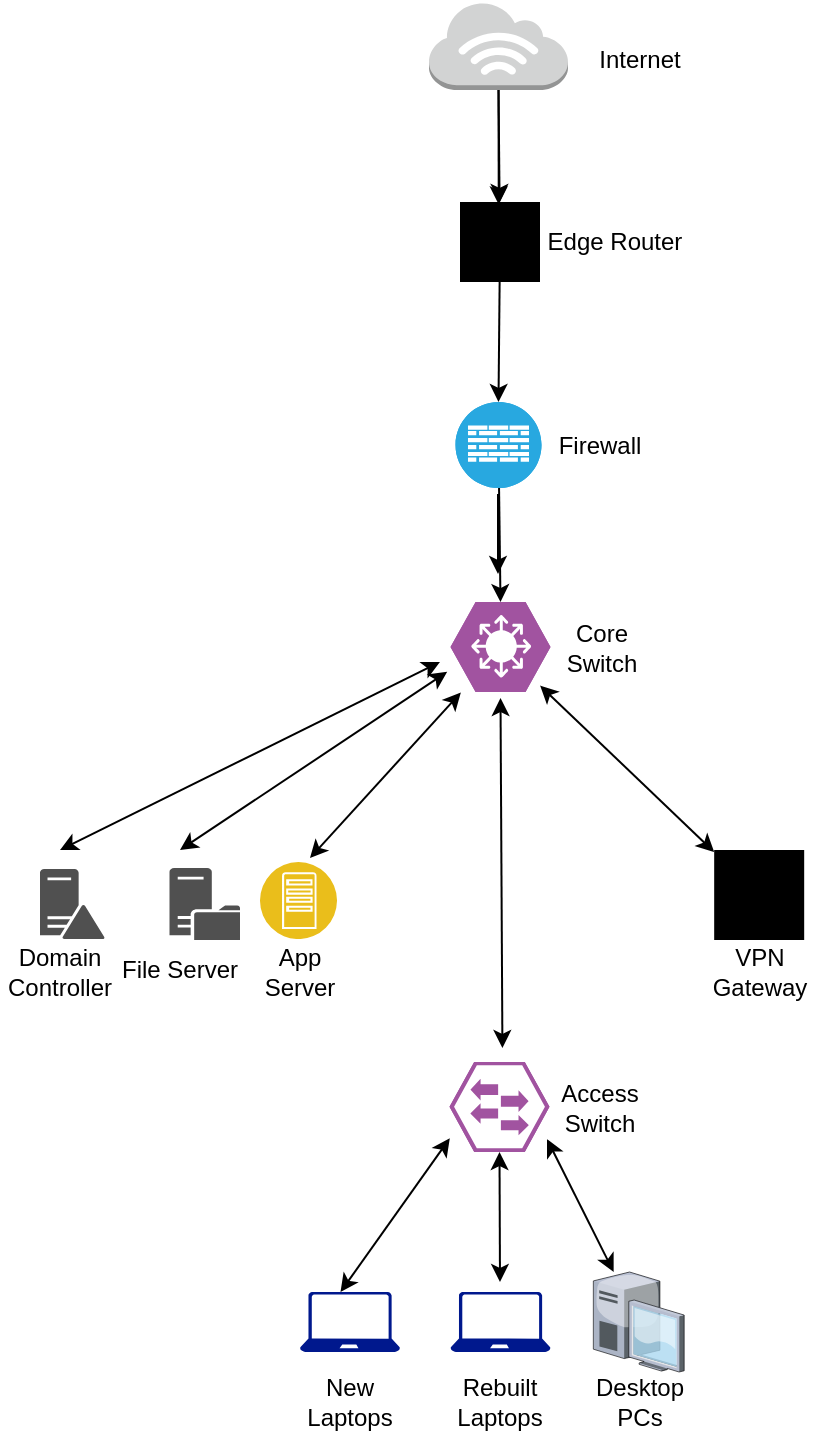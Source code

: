 <mxfile version="28.1.2">
  <diagram name="Page-1" id="G9Pzoce9l43paSHm1ECl">
    <mxGraphModel dx="1445" dy="773" grid="1" gridSize="10" guides="1" tooltips="1" connect="1" arrows="1" fold="1" page="1" pageScale="1" pageWidth="850" pageHeight="1100" math="0" shadow="0">
      <root>
        <mxCell id="0" />
        <mxCell id="1" parent="0" />
        <mxCell id="gi8R7RoCm2wsxa_REoJz-2" value="Internet" style="text;strokeColor=none;align=center;fillColor=none;html=1;verticalAlign=middle;whiteSpace=wrap;rounded=0;" parent="1" vertex="1">
          <mxGeometry x="379.59" y="54" width="60" height="30" as="geometry" />
        </mxCell>
        <mxCell id="gi8R7RoCm2wsxa_REoJz-3" value="" style="outlineConnect=0;dashed=0;verticalLabelPosition=bottom;verticalAlign=top;align=center;html=1;shape=mxgraph.aws3.internet_3;fillColor=#D2D3D3;gradientColor=none;" parent="1" vertex="1">
          <mxGeometry x="304.5" y="40" width="69.5" height="44" as="geometry" />
        </mxCell>
        <mxCell id="gi8R7RoCm2wsxa_REoJz-9" value="" style="sketch=0;verticalLabelPosition=bottom;sketch=0;aspect=fixed;html=1;verticalAlign=top;strokeColor=none;fillColor=#000000;align=center;outlineConnect=0;pointerEvents=1;shape=mxgraph.citrix2.router;" parent="1" vertex="1">
          <mxGeometry x="320" y="140" width="40" height="40" as="geometry" />
        </mxCell>
        <mxCell id="gi8R7RoCm2wsxa_REoJz-10" value="Edge Router" style="text;strokeColor=none;align=center;fillColor=none;html=1;verticalAlign=middle;whiteSpace=wrap;rounded=0;" parent="1" vertex="1">
          <mxGeometry x="348.34" y="145" width="98.75" height="30" as="geometry" />
        </mxCell>
        <mxCell id="gi8R7RoCm2wsxa_REoJz-11" value="" style="fillColor=#28A8E0;verticalLabelPosition=bottom;sketch=0;html=1;strokeColor=#ffffff;verticalAlign=top;align=center;points=[[0.145,0.145,0],[0.5,0,0],[0.855,0.145,0],[1,0.5,0],[0.855,0.855,0],[0.5,1,0],[0.145,0.855,0],[0,0.5,0]];pointerEvents=1;shape=mxgraph.cisco_safe.compositeIcon;bgIcon=ellipse;resIcon=mxgraph.cisco_safe.capability.firewall;" parent="1" vertex="1">
          <mxGeometry x="317.75" y="240" width="43" height="43" as="geometry" />
        </mxCell>
        <mxCell id="gi8R7RoCm2wsxa_REoJz-12" value="Firewall" style="text;strokeColor=none;align=center;fillColor=none;html=1;verticalAlign=middle;whiteSpace=wrap;rounded=0;" parent="1" vertex="1">
          <mxGeometry x="360" y="246.5" width="60" height="30" as="geometry" />
        </mxCell>
        <mxCell id="gi8R7RoCm2wsxa_REoJz-14" value="Core Switch" style="text;strokeColor=none;align=center;fillColor=none;html=1;verticalAlign=middle;whiteSpace=wrap;rounded=0;" parent="1" vertex="1">
          <mxGeometry x="360.75" y="347.5" width="60" height="30" as="geometry" />
        </mxCell>
        <mxCell id="gi8R7RoCm2wsxa_REoJz-15" value="" style="verticalLabelPosition=bottom;sketch=0;html=1;fillColor=#A153A0;strokeColor=#ffffff;verticalAlign=top;align=center;points=[[0,0.5,0],[0.125,0.25,0],[0.25,0,0],[0.5,0,0],[0.75,0,0],[0.875,0.25,0],[1,0.5,0],[0.875,0.75,0],[0.75,1,0],[0.5,1,0],[0.125,0.75,0]];pointerEvents=1;shape=mxgraph.cisco_safe.compositeIcon;bgIcon=mxgraph.cisco_safe.design.blank_device;resIcon=mxgraph.cisco_safe.design.l3_switch;" parent="1" vertex="1">
          <mxGeometry x="315.25" y="340" width="50" height="45" as="geometry" />
        </mxCell>
        <mxCell id="gi8R7RoCm2wsxa_REoJz-18" value="Domain Controller" style="text;strokeColor=none;align=center;fillColor=none;html=1;verticalAlign=middle;whiteSpace=wrap;rounded=0;" parent="1" vertex="1">
          <mxGeometry x="90" y="510" width="60" height="30" as="geometry" />
        </mxCell>
        <mxCell id="gi8R7RoCm2wsxa_REoJz-19" value="" style="sketch=0;pointerEvents=1;shadow=0;dashed=0;html=1;strokeColor=none;fillColor=#505050;labelPosition=center;verticalLabelPosition=bottom;verticalAlign=top;outlineConnect=0;align=center;shape=mxgraph.office.servers.file_server;" parent="1" vertex="1">
          <mxGeometry x="174.75" y="473" width="35.25" height="36" as="geometry" />
        </mxCell>
        <mxCell id="gi8R7RoCm2wsxa_REoJz-20" value="File Server" style="text;strokeColor=none;align=center;fillColor=none;html=1;verticalAlign=middle;whiteSpace=wrap;rounded=0;" parent="1" vertex="1">
          <mxGeometry x="150" y="509" width="60" height="30" as="geometry" />
        </mxCell>
        <mxCell id="gi8R7RoCm2wsxa_REoJz-23" value="" style="sketch=0;pointerEvents=1;shadow=0;dashed=0;html=1;strokeColor=none;fillColor=#505050;labelPosition=center;verticalLabelPosition=bottom;verticalAlign=top;outlineConnect=0;align=center;shape=mxgraph.office.servers.domain_controller;" parent="1" vertex="1">
          <mxGeometry x="110" y="473.5" width="32.5" height="35" as="geometry" />
        </mxCell>
        <mxCell id="gi8R7RoCm2wsxa_REoJz-25" value="" style="image;aspect=fixed;perimeter=ellipsePerimeter;html=1;align=center;shadow=0;dashed=0;fontColor=#4277BB;labelBackgroundColor=default;fontSize=12;spacingTop=3;image=img/lib/ibm/applications/app_server.svg;" parent="1" vertex="1">
          <mxGeometry x="220" y="470" width="38.5" height="38.5" as="geometry" />
        </mxCell>
        <mxCell id="FxefYaPtXIHqSpBv_Unu-31" value="App Server" style="text;strokeColor=none;align=center;fillColor=none;html=1;verticalAlign=middle;whiteSpace=wrap;rounded=0;" parent="1" vertex="1">
          <mxGeometry x="210" y="510" width="60" height="30" as="geometry" />
        </mxCell>
        <mxCell id="FxefYaPtXIHqSpBv_Unu-35" style="edgeStyle=none;rounded=0;orthogonalLoop=1;jettySize=auto;html=1;entryX=0.484;entryY=0.032;entryDx=0;entryDy=0;entryPerimeter=0;elbow=vertical;" parent="1" source="gi8R7RoCm2wsxa_REoJz-3" target="gi8R7RoCm2wsxa_REoJz-9" edge="1">
          <mxGeometry relative="1" as="geometry" />
        </mxCell>
        <mxCell id="FxefYaPtXIHqSpBv_Unu-36" style="edgeStyle=none;rounded=0;orthogonalLoop=1;jettySize=auto;html=1;entryX=0.5;entryY=0;entryDx=0;entryDy=0;entryPerimeter=0;elbow=vertical;" parent="1" source="gi8R7RoCm2wsxa_REoJz-9" target="gi8R7RoCm2wsxa_REoJz-11" edge="1">
          <mxGeometry relative="1" as="geometry" />
        </mxCell>
        <mxCell id="FxefYaPtXIHqSpBv_Unu-37" style="edgeStyle=none;rounded=0;orthogonalLoop=1;jettySize=auto;html=1;entryX=0.5;entryY=0;entryDx=0;entryDy=0;entryPerimeter=0;elbow=vertical;" parent="1" source="gi8R7RoCm2wsxa_REoJz-11" target="gi8R7RoCm2wsxa_REoJz-15" edge="1">
          <mxGeometry relative="1" as="geometry" />
        </mxCell>
        <mxCell id="FxefYaPtXIHqSpBv_Unu-51" value="" style="endArrow=classic;startArrow=classic;html=1;rounded=0;elbow=vertical;entryX=0.5;entryY=1;entryDx=0;entryDy=0;entryPerimeter=0;" parent="1" edge="1">
          <mxGeometry width="50" height="50" relative="1" as="geometry">
            <mxPoint x="341.21" y="563" as="sourcePoint" />
            <mxPoint x="340.25" y="388" as="targetPoint" />
          </mxGeometry>
        </mxCell>
        <mxCell id="FxefYaPtXIHqSpBv_Unu-52" value="" style="endArrow=classic;startArrow=classic;html=1;rounded=0;elbow=vertical;entryX=0.003;entryY=0.848;entryDx=0;entryDy=0;entryPerimeter=0;" parent="1" target="gi8R7RoCm2wsxa_REoJz-27" edge="1">
          <mxGeometry width="50" height="50" relative="1" as="geometry">
            <mxPoint x="260.25" y="685" as="sourcePoint" />
            <mxPoint x="310.25" y="635" as="targetPoint" />
          </mxGeometry>
        </mxCell>
        <mxCell id="FxefYaPtXIHqSpBv_Unu-54" value="" style="endArrow=classic;startArrow=classic;html=1;rounded=0;elbow=vertical;exitX=0.975;exitY=0.857;exitDx=0;exitDy=0;exitPerimeter=0;" parent="1" source="gi8R7RoCm2wsxa_REoJz-27" target="gi8R7RoCm2wsxa_REoJz-35" edge="1">
          <mxGeometry width="50" height="50" relative="1" as="geometry">
            <mxPoint x="350" y="580" as="sourcePoint" />
            <mxPoint x="400" y="530" as="targetPoint" />
          </mxGeometry>
        </mxCell>
        <mxCell id="FxefYaPtXIHqSpBv_Unu-55" value="" style="endArrow=classic;startArrow=classic;html=1;rounded=0;elbow=vertical;entryX=0.5;entryY=1;entryDx=0;entryDy=0;strokeColor=light-dark(#000000,#FF0000);entryPerimeter=0;" parent="1" target="gi8R7RoCm2wsxa_REoJz-27" edge="1">
          <mxGeometry width="50" height="50" relative="1" as="geometry">
            <mxPoint x="340" y="680" as="sourcePoint" />
            <mxPoint x="345" y="640" as="targetPoint" />
          </mxGeometry>
        </mxCell>
        <mxCell id="FxefYaPtXIHqSpBv_Unu-57" value="" style="endArrow=classic;startArrow=classic;html=1;rounded=0;elbow=vertical;exitX=0.896;exitY=0.929;exitDx=0;exitDy=0;exitPerimeter=0;" parent="1" source="gi8R7RoCm2wsxa_REoJz-15" target="gi8R7RoCm2wsxa_REoJz-38" edge="1">
          <mxGeometry width="50" height="50" relative="1" as="geometry">
            <mxPoint x="370" y="460" as="sourcePoint" />
            <mxPoint x="420" y="410" as="targetPoint" />
          </mxGeometry>
        </mxCell>
        <mxCell id="FxefYaPtXIHqSpBv_Unu-58" value="" style="endArrow=classic;startArrow=classic;html=1;rounded=0;elbow=vertical;entryX=0.104;entryY=1.005;entryDx=0;entryDy=0;entryPerimeter=0;" parent="1" target="gi8R7RoCm2wsxa_REoJz-15" edge="1">
          <mxGeometry width="50" height="50" relative="1" as="geometry">
            <mxPoint x="245" y="468" as="sourcePoint" />
            <mxPoint x="295" y="418" as="targetPoint" />
          </mxGeometry>
        </mxCell>
        <mxCell id="FxefYaPtXIHqSpBv_Unu-61" value="" style="endArrow=classic;startArrow=classic;html=1;rounded=0;elbow=vertical;entryX=-0.033;entryY=0.776;entryDx=0;entryDy=0;entryPerimeter=0;" parent="1" target="gi8R7RoCm2wsxa_REoJz-15" edge="1">
          <mxGeometry width="50" height="50" relative="1" as="geometry">
            <mxPoint x="180" y="464" as="sourcePoint" />
            <mxPoint x="230" y="414" as="targetPoint" />
          </mxGeometry>
        </mxCell>
        <mxCell id="FxefYaPtXIHqSpBv_Unu-62" value="" style="endArrow=classic;startArrow=classic;html=1;rounded=0;elbow=vertical;" parent="1" edge="1">
          <mxGeometry width="50" height="50" relative="1" as="geometry">
            <mxPoint x="120" y="464" as="sourcePoint" />
            <mxPoint x="310" y="370" as="targetPoint" />
          </mxGeometry>
        </mxCell>
        <mxCell id="gi8R7RoCm2wsxa_REoJz-29" value="Access Switch" style="text;strokeColor=none;align=center;fillColor=none;html=1;verticalAlign=middle;whiteSpace=wrap;rounded=0;" parent="1" vertex="1">
          <mxGeometry x="360" y="577.5" width="60" height="30" as="geometry" />
        </mxCell>
        <mxCell id="gi8R7RoCm2wsxa_REoJz-35" value="" style="verticalLabelPosition=bottom;sketch=0;aspect=fixed;html=1;verticalAlign=top;strokeColor=none;align=center;outlineConnect=0;shape=mxgraph.citrix.desktop;" parent="1" vertex="1">
          <mxGeometry x="386.67" y="675" width="45.41" height="50" as="geometry" />
        </mxCell>
        <mxCell id="gi8R7RoCm2wsxa_REoJz-30" value="" style="sketch=0;aspect=fixed;pointerEvents=1;shadow=0;dashed=0;html=1;strokeColor=none;labelPosition=center;verticalLabelPosition=bottom;verticalAlign=top;align=center;fillColor=#00188D;shape=mxgraph.azure.laptop" parent="1" vertex="1">
          <mxGeometry x="240" y="685" width="50" height="30" as="geometry" />
        </mxCell>
        <mxCell id="gi8R7RoCm2wsxa_REoJz-31" value="New Laptops" style="text;strokeColor=none;align=center;fillColor=none;html=1;verticalAlign=middle;whiteSpace=wrap;rounded=0;" parent="1" vertex="1">
          <mxGeometry x="235" y="725" width="60" height="30" as="geometry" />
        </mxCell>
        <mxCell id="gi8R7RoCm2wsxa_REoJz-32" value="" style="sketch=0;aspect=fixed;pointerEvents=1;shadow=0;dashed=0;html=1;strokeColor=none;labelPosition=center;verticalLabelPosition=bottom;verticalAlign=top;align=center;fillColor=#00188D;shape=mxgraph.azure.laptop" parent="1" vertex="1">
          <mxGeometry x="315.25" y="685" width="50" height="30" as="geometry" />
        </mxCell>
        <mxCell id="gi8R7RoCm2wsxa_REoJz-33" value="Rebuilt Laptops" style="text;strokeColor=light-dark(transparent,#FF0000);align=center;fillColor=none;html=1;verticalAlign=middle;whiteSpace=wrap;rounded=0;" parent="1" vertex="1">
          <mxGeometry x="309.75" y="725" width="60" height="30" as="geometry" />
        </mxCell>
        <mxCell id="gi8R7RoCm2wsxa_REoJz-36" value="Desktop PCs" style="text;strokeColor=none;align=center;fillColor=none;html=1;verticalAlign=middle;whiteSpace=wrap;rounded=0;" parent="1" vertex="1">
          <mxGeometry x="379.59" y="725" width="60" height="30" as="geometry" />
        </mxCell>
        <mxCell id="gi8R7RoCm2wsxa_REoJz-38" value="" style="sketch=0;verticalLabelPosition=bottom;sketch=0;aspect=fixed;html=1;verticalAlign=top;strokeColor=none;fillColor=#000000;align=center;outlineConnect=0;pointerEvents=1;shape=mxgraph.citrix2.router;" parent="1" vertex="1">
          <mxGeometry x="447.09" y="464" width="45" height="45" as="geometry" />
        </mxCell>
        <mxCell id="gi8R7RoCm2wsxa_REoJz-39" value="VPN Gateway" style="text;strokeColor=none;align=center;fillColor=none;html=1;verticalAlign=middle;whiteSpace=wrap;rounded=0;" parent="1" vertex="1">
          <mxGeometry x="439.59" y="510" width="60" height="30" as="geometry" />
        </mxCell>
        <mxCell id="FxefYaPtXIHqSpBv_Unu-1" value="" style="endArrow=classic;html=1;rounded=0;exitX=0.5;exitY=1;exitDx=0;exitDy=0;exitPerimeter=0;" parent="1" source="gi8R7RoCm2wsxa_REoJz-3" target="gi8R7RoCm2wsxa_REoJz-9" edge="1">
          <mxGeometry width="50" height="50" relative="1" as="geometry">
            <mxPoint x="400" y="320" as="sourcePoint" />
            <mxPoint x="550" y="300" as="targetPoint" />
          </mxGeometry>
        </mxCell>
        <mxCell id="FxefYaPtXIHqSpBv_Unu-4" value="" style="endArrow=classic;html=1;rounded=0;exitX=0.505;exitY=1.2;exitDx=0;exitDy=0;exitPerimeter=0;" parent="1" edge="1">
          <mxGeometry width="50" height="50" relative="1" as="geometry">
            <mxPoint x="339" y="286" as="sourcePoint" />
            <mxPoint x="339" y="326" as="targetPoint" />
          </mxGeometry>
        </mxCell>
        <mxCell id="gi8R7RoCm2wsxa_REoJz-27" value="" style="verticalLabelPosition=bottom;sketch=0;html=1;fillColor=#A153A0;strokeColor=#ffffff;verticalAlign=top;align=center;points=[[0,0.5,0],[0.125,0.25,0],[0.25,0,0],[0.5,0,0],[0.75,0,0],[0.875,0.25,0],[1,0.5,0],[0.875,0.75,0],[0.75,1,0],[0.5,1,0],[0.125,0.75,0]];pointerEvents=1;shape=mxgraph.cisco_safe.compositeIcon;bgIcon=mxgraph.cisco_safe.design.blank_device;resIcon=mxgraph.cisco_safe.design.access_switch_2;" parent="1" vertex="1">
          <mxGeometry x="314.75" y="570" width="50" height="45" as="geometry" />
        </mxCell>
      </root>
    </mxGraphModel>
  </diagram>
</mxfile>
